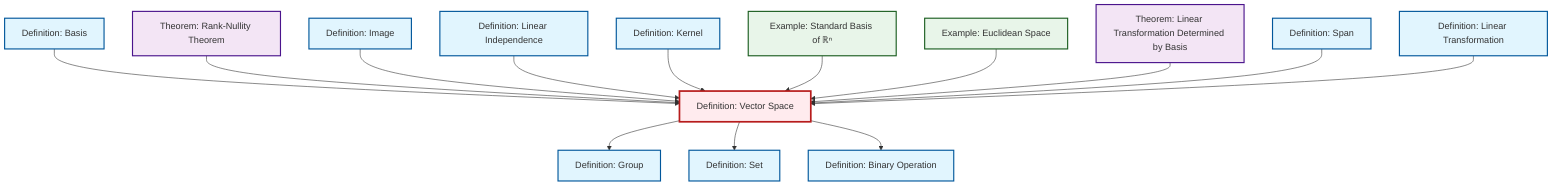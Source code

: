 graph TD
    classDef definition fill:#e1f5fe,stroke:#01579b,stroke-width:2px
    classDef theorem fill:#f3e5f5,stroke:#4a148c,stroke-width:2px
    classDef axiom fill:#fff3e0,stroke:#e65100,stroke-width:2px
    classDef example fill:#e8f5e9,stroke:#1b5e20,stroke-width:2px
    classDef current fill:#ffebee,stroke:#b71c1c,stroke-width:3px
    def-set["Definition: Set"]:::definition
    def-span["Definition: Span"]:::definition
    def-linear-independence["Definition: Linear Independence"]:::definition
    def-linear-transformation["Definition: Linear Transformation"]:::definition
    def-binary-operation["Definition: Binary Operation"]:::definition
    def-image["Definition: Image"]:::definition
    thm-rank-nullity["Theorem: Rank-Nullity Theorem"]:::theorem
    ex-standard-basis-rn["Example: Standard Basis of ℝⁿ"]:::example
    ex-euclidean-space["Example: Euclidean Space"]:::example
    def-kernel["Definition: Kernel"]:::definition
    def-basis["Definition: Basis"]:::definition
    def-vector-space["Definition: Vector Space"]:::definition
    def-group["Definition: Group"]:::definition
    thm-linear-transformation-basis["Theorem: Linear Transformation Determined by Basis"]:::theorem
    def-basis --> def-vector-space
    def-vector-space --> def-group
    thm-rank-nullity --> def-vector-space
    def-image --> def-vector-space
    def-linear-independence --> def-vector-space
    def-kernel --> def-vector-space
    ex-standard-basis-rn --> def-vector-space
    def-vector-space --> def-set
    def-vector-space --> def-binary-operation
    ex-euclidean-space --> def-vector-space
    thm-linear-transformation-basis --> def-vector-space
    def-span --> def-vector-space
    def-linear-transformation --> def-vector-space
    class def-vector-space current